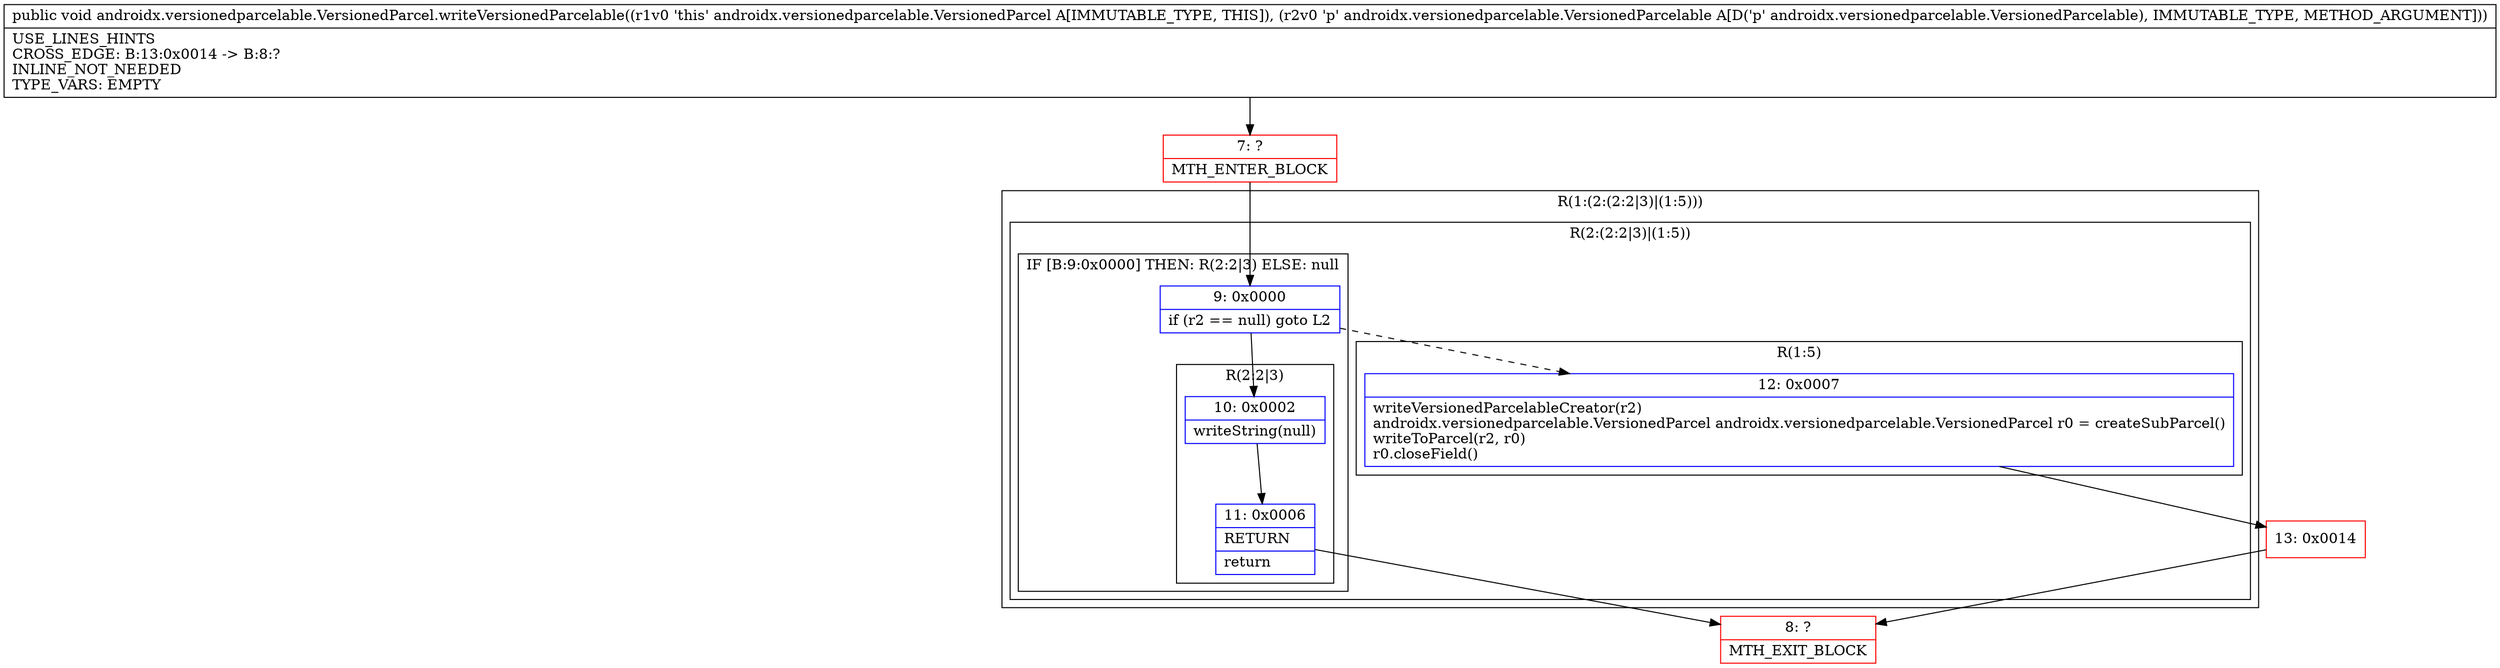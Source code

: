 digraph "CFG forandroidx.versionedparcelable.VersionedParcel.writeVersionedParcelable(Landroidx\/versionedparcelable\/VersionedParcelable;)V" {
subgraph cluster_Region_833018270 {
label = "R(1:(2:(2:2|3)|(1:5)))";
node [shape=record,color=blue];
subgraph cluster_Region_1777618106 {
label = "R(2:(2:2|3)|(1:5))";
node [shape=record,color=blue];
subgraph cluster_IfRegion_1689468391 {
label = "IF [B:9:0x0000] THEN: R(2:2|3) ELSE: null";
node [shape=record,color=blue];
Node_9 [shape=record,label="{9\:\ 0x0000|if (r2 == null) goto L2\l}"];
subgraph cluster_Region_2095748446 {
label = "R(2:2|3)";
node [shape=record,color=blue];
Node_10 [shape=record,label="{10\:\ 0x0002|writeString(null)\l}"];
Node_11 [shape=record,label="{11\:\ 0x0006|RETURN\l|return\l}"];
}
}
subgraph cluster_Region_1188416184 {
label = "R(1:5)";
node [shape=record,color=blue];
Node_12 [shape=record,label="{12\:\ 0x0007|writeVersionedParcelableCreator(r2)\landroidx.versionedparcelable.VersionedParcel androidx.versionedparcelable.VersionedParcel r0 = createSubParcel()\lwriteToParcel(r2, r0)\lr0.closeField()\l}"];
}
}
}
Node_7 [shape=record,color=red,label="{7\:\ ?|MTH_ENTER_BLOCK\l}"];
Node_8 [shape=record,color=red,label="{8\:\ ?|MTH_EXIT_BLOCK\l}"];
Node_13 [shape=record,color=red,label="{13\:\ 0x0014}"];
MethodNode[shape=record,label="{public void androidx.versionedparcelable.VersionedParcel.writeVersionedParcelable((r1v0 'this' androidx.versionedparcelable.VersionedParcel A[IMMUTABLE_TYPE, THIS]), (r2v0 'p' androidx.versionedparcelable.VersionedParcelable A[D('p' androidx.versionedparcelable.VersionedParcelable), IMMUTABLE_TYPE, METHOD_ARGUMENT]))  | USE_LINES_HINTS\lCROSS_EDGE: B:13:0x0014 \-\> B:8:?\lINLINE_NOT_NEEDED\lTYPE_VARS: EMPTY\l}"];
MethodNode -> Node_7;Node_9 -> Node_10;
Node_9 -> Node_12[style=dashed];
Node_10 -> Node_11;
Node_11 -> Node_8;
Node_12 -> Node_13;
Node_7 -> Node_9;
Node_13 -> Node_8;
}

